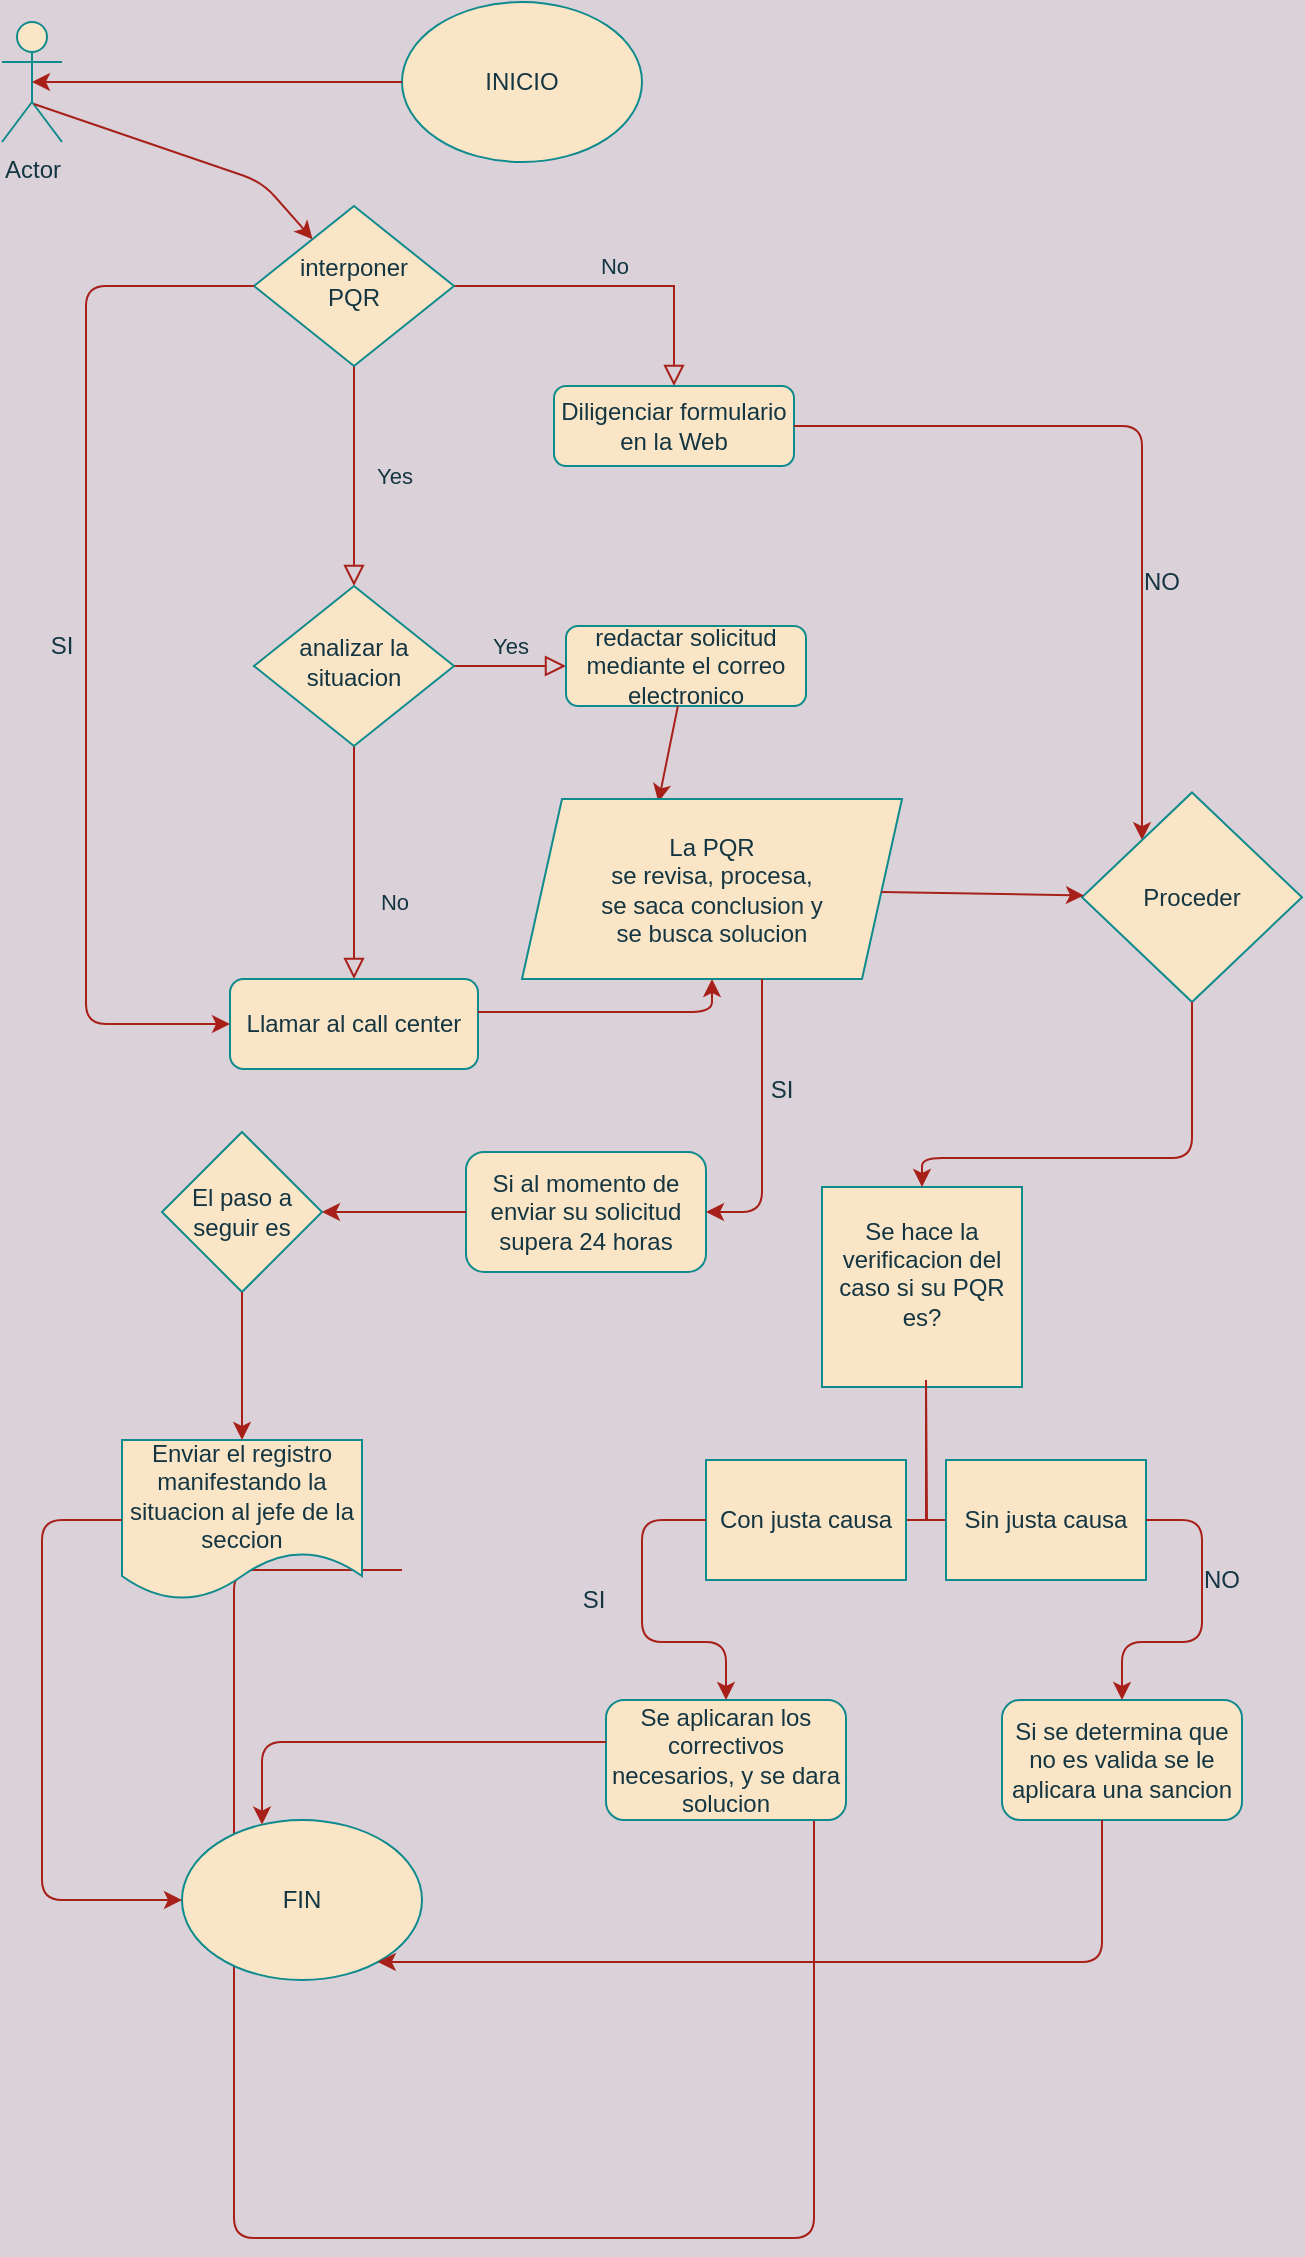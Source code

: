 <mxfile version="14.4.7" type="github">
  <diagram id="C5RBs43oDa-KdzZeNtuy" name="Page-1">
    <mxGraphModel dx="884" dy="511" grid="1" gridSize="10" guides="1" tooltips="1" connect="1" arrows="1" fold="1" page="1" pageScale="1" pageWidth="827" pageHeight="1169" background="#DAD2D8" math="0" shadow="0">
      <root>
        <mxCell id="WIyWlLk6GJQsqaUBKTNV-0" />
        <mxCell id="WIyWlLk6GJQsqaUBKTNV-1" parent="WIyWlLk6GJQsqaUBKTNV-0" />
        <mxCell id="WIyWlLk6GJQsqaUBKTNV-4" value="Yes" style="rounded=0;html=1;jettySize=auto;orthogonalLoop=1;fontSize=11;endArrow=block;endFill=0;endSize=8;strokeWidth=1;shadow=0;labelBackgroundColor=none;edgeStyle=orthogonalEdgeStyle;strokeColor=#A8201A;fontColor=#143642;" parent="WIyWlLk6GJQsqaUBKTNV-1" source="WIyWlLk6GJQsqaUBKTNV-6" target="WIyWlLk6GJQsqaUBKTNV-10" edge="1">
          <mxGeometry y="20" relative="1" as="geometry">
            <mxPoint as="offset" />
          </mxGeometry>
        </mxCell>
        <mxCell id="WIyWlLk6GJQsqaUBKTNV-5" value="No" style="edgeStyle=orthogonalEdgeStyle;rounded=0;html=1;jettySize=auto;orthogonalLoop=1;fontSize=11;endArrow=block;endFill=0;endSize=8;strokeWidth=1;shadow=0;labelBackgroundColor=none;strokeColor=#A8201A;fontColor=#143642;" parent="WIyWlLk6GJQsqaUBKTNV-1" source="WIyWlLk6GJQsqaUBKTNV-6" target="WIyWlLk6GJQsqaUBKTNV-7" edge="1">
          <mxGeometry y="10" relative="1" as="geometry">
            <mxPoint as="offset" />
          </mxGeometry>
        </mxCell>
        <mxCell id="WIyWlLk6GJQsqaUBKTNV-6" value="&lt;div&gt;interponer &lt;br&gt;&lt;/div&gt;&lt;div&gt;PQR&lt;/div&gt;" style="rhombus;whiteSpace=wrap;html=1;shadow=0;fontFamily=Helvetica;fontSize=12;align=center;strokeWidth=1;spacing=6;spacingTop=-4;fillColor=#FAE5C7;strokeColor=#0F8B8D;fontColor=#143642;" parent="WIyWlLk6GJQsqaUBKTNV-1" vertex="1">
          <mxGeometry x="166" y="112" width="100" height="80" as="geometry" />
        </mxCell>
        <mxCell id="WIyWlLk6GJQsqaUBKTNV-7" value="Diligenciar formulario en la Web" style="rounded=1;whiteSpace=wrap;html=1;fontSize=12;glass=0;strokeWidth=1;shadow=0;fillColor=#FAE5C7;strokeColor=#0F8B8D;fontColor=#143642;" parent="WIyWlLk6GJQsqaUBKTNV-1" vertex="1">
          <mxGeometry x="316" y="202" width="120" height="40" as="geometry" />
        </mxCell>
        <mxCell id="WIyWlLk6GJQsqaUBKTNV-8" value="No" style="rounded=0;html=1;jettySize=auto;orthogonalLoop=1;fontSize=11;endArrow=block;endFill=0;endSize=8;strokeWidth=1;shadow=0;labelBackgroundColor=none;edgeStyle=orthogonalEdgeStyle;entryX=0.5;entryY=0;entryDx=0;entryDy=0;strokeColor=#A8201A;fontColor=#143642;" parent="WIyWlLk6GJQsqaUBKTNV-1" source="WIyWlLk6GJQsqaUBKTNV-10" target="zaE4icUHc8UM19ilwFsd-3" edge="1">
          <mxGeometry x="0.333" y="20" relative="1" as="geometry">
            <mxPoint as="offset" />
            <mxPoint x="216" y="442" as="targetPoint" />
          </mxGeometry>
        </mxCell>
        <mxCell id="WIyWlLk6GJQsqaUBKTNV-9" value="Yes" style="edgeStyle=orthogonalEdgeStyle;rounded=0;html=1;jettySize=auto;orthogonalLoop=1;fontSize=11;endArrow=block;endFill=0;endSize=8;strokeWidth=1;shadow=0;labelBackgroundColor=none;strokeColor=#A8201A;fontColor=#143642;" parent="WIyWlLk6GJQsqaUBKTNV-1" source="WIyWlLk6GJQsqaUBKTNV-10" target="WIyWlLk6GJQsqaUBKTNV-12" edge="1">
          <mxGeometry y="10" relative="1" as="geometry">
            <mxPoint as="offset" />
          </mxGeometry>
        </mxCell>
        <mxCell id="WIyWlLk6GJQsqaUBKTNV-10" value="analizar la situacion" style="rhombus;whiteSpace=wrap;html=1;shadow=0;fontFamily=Helvetica;fontSize=12;align=center;strokeWidth=1;spacing=6;spacingTop=-4;fillColor=#FAE5C7;strokeColor=#0F8B8D;fontColor=#143642;" parent="WIyWlLk6GJQsqaUBKTNV-1" vertex="1">
          <mxGeometry x="166" y="302" width="100" height="80" as="geometry" />
        </mxCell>
        <mxCell id="WIyWlLk6GJQsqaUBKTNV-12" value="redactar solicitud mediante el correo electronico" style="rounded=1;whiteSpace=wrap;html=1;fontSize=12;glass=0;strokeWidth=1;shadow=0;fillColor=#FAE5C7;strokeColor=#0F8B8D;fontColor=#143642;" parent="WIyWlLk6GJQsqaUBKTNV-1" vertex="1">
          <mxGeometry x="322" y="322" width="120" height="40" as="geometry" />
        </mxCell>
        <mxCell id="zaE4icUHc8UM19ilwFsd-2" value="INICIO" style="ellipse;whiteSpace=wrap;html=1;fillColor=#FAE5C7;strokeColor=#0F8B8D;fontColor=#143642;" vertex="1" parent="WIyWlLk6GJQsqaUBKTNV-1">
          <mxGeometry x="240" y="10" width="120" height="80" as="geometry" />
        </mxCell>
        <mxCell id="zaE4icUHc8UM19ilwFsd-3" value="Llamar al call center" style="rounded=1;whiteSpace=wrap;html=1;fontSize=12;glass=0;strokeWidth=1;shadow=0;fillColor=#FAE5C7;strokeColor=#0F8B8D;fontColor=#143642;" vertex="1" parent="WIyWlLk6GJQsqaUBKTNV-1">
          <mxGeometry x="154" y="498.5" width="124" height="45" as="geometry" />
        </mxCell>
        <mxCell id="zaE4icUHc8UM19ilwFsd-10" value="" style="edgeStyle=segmentEdgeStyle;endArrow=classic;html=1;entryX=0;entryY=0.5;entryDx=0;entryDy=0;labelBackgroundColor=#DAD2D8;strokeColor=#A8201A;fontColor=#143642;" edge="1" parent="WIyWlLk6GJQsqaUBKTNV-1" source="WIyWlLk6GJQsqaUBKTNV-6" target="zaE4icUHc8UM19ilwFsd-3">
          <mxGeometry width="50" height="50" relative="1" as="geometry">
            <mxPoint x="322" y="303" as="sourcePoint" />
            <mxPoint x="372" y="253" as="targetPoint" />
            <Array as="points">
              <mxPoint x="82" y="152" />
              <mxPoint x="82" y="521" />
            </Array>
          </mxGeometry>
        </mxCell>
        <mxCell id="zaE4icUHc8UM19ilwFsd-11" value="Actor" style="shape=umlActor;verticalLabelPosition=bottom;verticalAlign=top;html=1;outlineConnect=0;fillColor=#FAE5C7;strokeColor=#0F8B8D;fontColor=#143642;" vertex="1" parent="WIyWlLk6GJQsqaUBKTNV-1">
          <mxGeometry x="40" y="20" width="30" height="60" as="geometry" />
        </mxCell>
        <mxCell id="zaE4icUHc8UM19ilwFsd-22" value="" style="edgeStyle=segmentEdgeStyle;endArrow=classic;html=1;labelBackgroundColor=#DAD2D8;strokeColor=#A8201A;fontColor=#143642;" edge="1" target="zaE4icUHc8UM19ilwFsd-21" parent="WIyWlLk6GJQsqaUBKTNV-1">
          <mxGeometry width="50" height="50" relative="1" as="geometry">
            <mxPoint x="240" y="794" as="sourcePoint" />
            <mxPoint x="446" y="895" as="targetPoint" />
            <Array as="points">
              <mxPoint x="156" y="794" />
              <mxPoint x="156" y="1128" />
            </Array>
          </mxGeometry>
        </mxCell>
        <mxCell id="zaE4icUHc8UM19ilwFsd-25" value="" style="endArrow=classic;html=1;exitX=0.533;exitY=0.683;exitDx=0;exitDy=0;exitPerimeter=0;labelBackgroundColor=#DAD2D8;strokeColor=#A8201A;fontColor=#143642;" edge="1" parent="WIyWlLk6GJQsqaUBKTNV-1" source="zaE4icUHc8UM19ilwFsd-11" target="WIyWlLk6GJQsqaUBKTNV-6">
          <mxGeometry width="50" height="50" relative="1" as="geometry">
            <mxPoint x="60" y="345" as="sourcePoint" />
            <mxPoint x="216" y="110" as="targetPoint" />
            <Array as="points">
              <mxPoint x="170" y="100" />
            </Array>
          </mxGeometry>
        </mxCell>
        <mxCell id="zaE4icUHc8UM19ilwFsd-29" value="" style="edgeStyle=segmentEdgeStyle;endArrow=classic;html=1;labelBackgroundColor=#DAD2D8;strokeColor=#A8201A;fontColor=#143642;" edge="1" parent="WIyWlLk6GJQsqaUBKTNV-1" target="zaE4icUHc8UM19ilwFsd-32">
          <mxGeometry width="50" height="50" relative="1" as="geometry">
            <mxPoint x="278" y="515" as="sourcePoint" />
            <mxPoint x="440" y="515" as="targetPoint" />
          </mxGeometry>
        </mxCell>
        <mxCell id="zaE4icUHc8UM19ilwFsd-30" value="" style="edgeStyle=segmentEdgeStyle;endArrow=classic;html=1;exitX=1;exitY=0.5;exitDx=0;exitDy=0;labelBackgroundColor=#DAD2D8;strokeColor=#A8201A;fontColor=#143642;" edge="1" parent="WIyWlLk6GJQsqaUBKTNV-1" source="WIyWlLk6GJQsqaUBKTNV-7" target="zaE4icUHc8UM19ilwFsd-33">
          <mxGeometry width="50" height="50" relative="1" as="geometry">
            <mxPoint x="470" y="280" as="sourcePoint" />
            <mxPoint x="489.04" y="445" as="targetPoint" />
            <Array as="points">
              <mxPoint x="610" y="222" />
            </Array>
          </mxGeometry>
        </mxCell>
        <mxCell id="zaE4icUHc8UM19ilwFsd-31" value="" style="endArrow=classic;html=1;entryX=0.359;entryY=0.017;entryDx=0;entryDy=0;entryPerimeter=0;labelBackgroundColor=#DAD2D8;strokeColor=#A8201A;fontColor=#143642;" edge="1" parent="WIyWlLk6GJQsqaUBKTNV-1" source="WIyWlLk6GJQsqaUBKTNV-12" target="zaE4icUHc8UM19ilwFsd-32">
          <mxGeometry width="50" height="50" relative="1" as="geometry">
            <mxPoint x="390" y="370" as="sourcePoint" />
            <mxPoint x="382" y="415" as="targetPoint" />
          </mxGeometry>
        </mxCell>
        <mxCell id="zaE4icUHc8UM19ilwFsd-32" value="&lt;div&gt;La PQR &lt;br&gt;&lt;/div&gt;&lt;div&gt;se revisa, procesa, &lt;br&gt;&lt;/div&gt;&lt;div&gt;se saca conclusion y &lt;br&gt;&lt;/div&gt;&lt;div&gt;se busca solucion&lt;/div&gt;" style="shape=parallelogram;perimeter=parallelogramPerimeter;whiteSpace=wrap;html=1;fixedSize=1;fillColor=#FAE5C7;strokeColor=#0F8B8D;fontColor=#143642;" vertex="1" parent="WIyWlLk6GJQsqaUBKTNV-1">
          <mxGeometry x="300" y="408.5" width="190" height="90" as="geometry" />
        </mxCell>
        <mxCell id="zaE4icUHc8UM19ilwFsd-33" value="Proceder" style="rhombus;whiteSpace=wrap;html=1;fillColor=#FAE5C7;strokeColor=#0F8B8D;fontColor=#143642;" vertex="1" parent="WIyWlLk6GJQsqaUBKTNV-1">
          <mxGeometry x="580" y="405.25" width="110" height="104.75" as="geometry" />
        </mxCell>
        <mxCell id="zaE4icUHc8UM19ilwFsd-26" value="&lt;div&gt;Se hace la verificacion del caso si su PQR es? &lt;br&gt;&lt;/div&gt;&lt;div&gt;&lt;br&gt;&lt;/div&gt;" style="whiteSpace=wrap;html=1;aspect=fixed;fillColor=#FAE5C7;strokeColor=#0F8B8D;fontColor=#143642;" vertex="1" parent="WIyWlLk6GJQsqaUBKTNV-1">
          <mxGeometry x="450" y="602.5" width="100" height="100" as="geometry" />
        </mxCell>
        <mxCell id="zaE4icUHc8UM19ilwFsd-37" value="" style="edgeStyle=orthogonalEdgeStyle;startArrow=none;endArrow=none;rounded=0;targetPortConstraint=eastwest;sourcePortConstraint=northsouth;labelBackgroundColor=#DAD2D8;strokeColor=#A8201A;fontColor=#143642;" edge="1" target="zaE4icUHc8UM19ilwFsd-39" parent="WIyWlLk6GJQsqaUBKTNV-1">
          <mxGeometry relative="1" as="geometry">
            <mxPoint x="502" y="699" as="sourcePoint" />
          </mxGeometry>
        </mxCell>
        <mxCell id="zaE4icUHc8UM19ilwFsd-38" value="" style="edgeStyle=orthogonalEdgeStyle;startArrow=none;endArrow=none;rounded=0;targetPortConstraint=eastwest;sourcePortConstraint=northsouth;labelBackgroundColor=#DAD2D8;strokeColor=#A8201A;fontColor=#143642;" edge="1" target="zaE4icUHc8UM19ilwFsd-40" parent="WIyWlLk6GJQsqaUBKTNV-1" source="zaE4icUHc8UM19ilwFsd-26">
          <mxGeometry relative="1" as="geometry">
            <mxPoint x="502" y="699" as="sourcePoint" />
            <Array as="points">
              <mxPoint x="502" y="769" />
            </Array>
          </mxGeometry>
        </mxCell>
        <mxCell id="zaE4icUHc8UM19ilwFsd-39" value="Con justa causa" style="whiteSpace=wrap;html=1;align=center;verticalAlign=middle;treeFolding=1;treeMoving=1;fillColor=#FAE5C7;strokeColor=#0F8B8D;fontColor=#143642;" vertex="1" parent="WIyWlLk6GJQsqaUBKTNV-1">
          <mxGeometry x="392" y="739" width="100" height="60" as="geometry" />
        </mxCell>
        <mxCell id="zaE4icUHc8UM19ilwFsd-40" value="Sin justa causa" style="whiteSpace=wrap;html=1;align=center;verticalAlign=middle;treeFolding=1;treeMoving=1;fillColor=#FAE5C7;strokeColor=#0F8B8D;fontColor=#143642;" vertex="1" parent="WIyWlLk6GJQsqaUBKTNV-1">
          <mxGeometry x="512" y="739" width="100" height="60" as="geometry" />
        </mxCell>
        <mxCell id="zaE4icUHc8UM19ilwFsd-42" value="" style="edgeStyle=segmentEdgeStyle;endArrow=classic;html=1;exitX=0.5;exitY=1;exitDx=0;exitDy=0;labelBackgroundColor=#DAD2D8;strokeColor=#A8201A;fontColor=#143642;" edge="1" parent="WIyWlLk6GJQsqaUBKTNV-1" source="zaE4icUHc8UM19ilwFsd-33" target="zaE4icUHc8UM19ilwFsd-26">
          <mxGeometry width="50" height="50" relative="1" as="geometry">
            <mxPoint x="270" y="630" as="sourcePoint" />
            <mxPoint x="320" y="580" as="targetPoint" />
            <Array as="points">
              <mxPoint x="635" y="588" />
            </Array>
          </mxGeometry>
        </mxCell>
        <mxCell id="zaE4icUHc8UM19ilwFsd-43" value="Se aplicaran los correctivos necesarios, y se dara solucion" style="rounded=1;whiteSpace=wrap;html=1;fillColor=#FAE5C7;strokeColor=#0F8B8D;fontColor=#143642;" vertex="1" parent="WIyWlLk6GJQsqaUBKTNV-1">
          <mxGeometry x="342" y="859" width="120" height="60" as="geometry" />
        </mxCell>
        <mxCell id="zaE4icUHc8UM19ilwFsd-44" value="Si se determina que no es valida se le aplicara una sancion " style="rounded=1;whiteSpace=wrap;html=1;fillColor=#FAE5C7;strokeColor=#0F8B8D;fontColor=#143642;" vertex="1" parent="WIyWlLk6GJQsqaUBKTNV-1">
          <mxGeometry x="540" y="859" width="120" height="60" as="geometry" />
        </mxCell>
        <mxCell id="zaE4icUHc8UM19ilwFsd-45" value="" style="edgeStyle=segmentEdgeStyle;endArrow=classic;html=1;exitX=1;exitY=0.5;exitDx=0;exitDy=0;labelBackgroundColor=#DAD2D8;strokeColor=#A8201A;fontColor=#143642;" edge="1" parent="WIyWlLk6GJQsqaUBKTNV-1" source="zaE4icUHc8UM19ilwFsd-40" target="zaE4icUHc8UM19ilwFsd-44">
          <mxGeometry width="50" height="50" relative="1" as="geometry">
            <mxPoint x="630" y="710" as="sourcePoint" />
            <mxPoint x="710" y="720" as="targetPoint" />
            <Array as="points">
              <mxPoint x="640" y="769" />
              <mxPoint x="640" y="830" />
              <mxPoint x="600" y="830" />
            </Array>
          </mxGeometry>
        </mxCell>
        <mxCell id="zaE4icUHc8UM19ilwFsd-46" value="" style="edgeStyle=segmentEdgeStyle;endArrow=classic;html=1;labelBackgroundColor=#DAD2D8;strokeColor=#A8201A;fontColor=#143642;" edge="1" parent="WIyWlLk6GJQsqaUBKTNV-1" source="zaE4icUHc8UM19ilwFsd-39" target="zaE4icUHc8UM19ilwFsd-43">
          <mxGeometry width="50" height="50" relative="1" as="geometry">
            <mxPoint x="270" y="740" as="sourcePoint" />
            <mxPoint x="320" y="690" as="targetPoint" />
            <Array as="points">
              <mxPoint x="360" y="769" />
              <mxPoint x="360" y="830" />
              <mxPoint x="402" y="830" />
            </Array>
          </mxGeometry>
        </mxCell>
        <mxCell id="zaE4icUHc8UM19ilwFsd-49" value="Si al momento de enviar su solicitud supera 24 horas" style="rounded=1;whiteSpace=wrap;html=1;fillColor=#FAE5C7;strokeColor=#0F8B8D;fontColor=#143642;" vertex="1" parent="WIyWlLk6GJQsqaUBKTNV-1">
          <mxGeometry x="272" y="585" width="120" height="60" as="geometry" />
        </mxCell>
        <mxCell id="zaE4icUHc8UM19ilwFsd-50" value="" style="edgeStyle=segmentEdgeStyle;endArrow=classic;html=1;labelBackgroundColor=#DAD2D8;strokeColor=#A8201A;fontColor=#143642;" edge="1" target="zaE4icUHc8UM19ilwFsd-49" parent="WIyWlLk6GJQsqaUBKTNV-1" source="zaE4icUHc8UM19ilwFsd-32">
          <mxGeometry width="50" height="50" relative="1" as="geometry">
            <mxPoint x="110" y="680" as="sourcePoint" />
            <mxPoint x="400" y="620" as="targetPoint" />
            <Array as="points">
              <mxPoint x="420" y="615" />
            </Array>
          </mxGeometry>
        </mxCell>
        <mxCell id="zaE4icUHc8UM19ilwFsd-51" value="" style="endArrow=classic;html=1;labelBackgroundColor=#DAD2D8;strokeColor=#A8201A;fontColor=#143642;" edge="1" parent="WIyWlLk6GJQsqaUBKTNV-1" source="zaE4icUHc8UM19ilwFsd-32" target="zaE4icUHc8UM19ilwFsd-33">
          <mxGeometry width="50" height="50" relative="1" as="geometry">
            <mxPoint x="512" y="478.5" as="sourcePoint" />
            <mxPoint x="562" y="428.5" as="targetPoint" />
          </mxGeometry>
        </mxCell>
        <mxCell id="zaE4icUHc8UM19ilwFsd-53" value="El paso a seguir es" style="rhombus;whiteSpace=wrap;html=1;fillColor=#FAE5C7;strokeColor=#0F8B8D;fontColor=#143642;" vertex="1" parent="WIyWlLk6GJQsqaUBKTNV-1">
          <mxGeometry x="120" y="575" width="80" height="80" as="geometry" />
        </mxCell>
        <mxCell id="zaE4icUHc8UM19ilwFsd-54" value="Enviar el registro manifestando la situacion al jefe de la seccion" style="shape=document;whiteSpace=wrap;html=1;boundedLbl=1;fillColor=#FAE5C7;strokeColor=#0F8B8D;fontColor=#143642;" vertex="1" parent="WIyWlLk6GJQsqaUBKTNV-1">
          <mxGeometry x="100" y="729" width="120" height="80" as="geometry" />
        </mxCell>
        <mxCell id="zaE4icUHc8UM19ilwFsd-55" value="" style="edgeStyle=elbowEdgeStyle;elbow=vertical;endArrow=classic;html=1;entryX=0.5;entryY=0;entryDx=0;entryDy=0;exitX=0.5;exitY=1;exitDx=0;exitDy=0;labelBackgroundColor=#DAD2D8;strokeColor=#A8201A;fontColor=#143642;" edge="1" parent="WIyWlLk6GJQsqaUBKTNV-1" source="zaE4icUHc8UM19ilwFsd-53" target="zaE4icUHc8UM19ilwFsd-54">
          <mxGeometry width="50" height="50" relative="1" as="geometry">
            <mxPoint x="110" y="720" as="sourcePoint" />
            <mxPoint x="160" y="680" as="targetPoint" />
            <Array as="points">
              <mxPoint x="180" y="690" />
            </Array>
          </mxGeometry>
        </mxCell>
        <mxCell id="zaE4icUHc8UM19ilwFsd-56" value="" style="endArrow=classic;html=1;labelBackgroundColor=#DAD2D8;strokeColor=#A8201A;fontColor=#143642;" edge="1" parent="WIyWlLk6GJQsqaUBKTNV-1" source="zaE4icUHc8UM19ilwFsd-49" target="zaE4icUHc8UM19ilwFsd-53">
          <mxGeometry width="50" height="50" relative="1" as="geometry">
            <mxPoint x="210" y="652.5" as="sourcePoint" />
            <mxPoint x="210" y="603" as="targetPoint" />
          </mxGeometry>
        </mxCell>
        <mxCell id="zaE4icUHc8UM19ilwFsd-57" value="FIN" style="ellipse;whiteSpace=wrap;html=1;fillColor=#FAE5C7;strokeColor=#0F8B8D;fontColor=#143642;" vertex="1" parent="WIyWlLk6GJQsqaUBKTNV-1">
          <mxGeometry x="130" y="919" width="120" height="80" as="geometry" />
        </mxCell>
        <mxCell id="zaE4icUHc8UM19ilwFsd-58" value="" style="edgeStyle=elbowEdgeStyle;elbow=vertical;endArrow=classic;html=1;labelBackgroundColor=#DAD2D8;strokeColor=#A8201A;fontColor=#143642;" edge="1" parent="WIyWlLk6GJQsqaUBKTNV-1" source="zaE4icUHc8UM19ilwFsd-54" target="zaE4icUHc8UM19ilwFsd-57">
          <mxGeometry width="50" height="50" relative="1" as="geometry">
            <mxPoint x="230" y="870" as="sourcePoint" />
            <mxPoint x="280" y="820" as="targetPoint" />
            <Array as="points">
              <mxPoint x="60" y="860" />
            </Array>
          </mxGeometry>
        </mxCell>
        <mxCell id="zaE4icUHc8UM19ilwFsd-59" value="" style="edgeStyle=elbowEdgeStyle;elbow=vertical;endArrow=classic;html=1;labelBackgroundColor=#DAD2D8;strokeColor=#A8201A;fontColor=#143642;" edge="1" parent="WIyWlLk6GJQsqaUBKTNV-1" source="zaE4icUHc8UM19ilwFsd-44" target="zaE4icUHc8UM19ilwFsd-57">
          <mxGeometry width="50" height="50" relative="1" as="geometry">
            <mxPoint x="620" y="1010" as="sourcePoint" />
            <mxPoint x="280" y="820" as="targetPoint" />
            <Array as="points">
              <mxPoint x="590" y="990" />
            </Array>
          </mxGeometry>
        </mxCell>
        <mxCell id="zaE4icUHc8UM19ilwFsd-60" value="" style="edgeStyle=elbowEdgeStyle;elbow=vertical;endArrow=classic;html=1;labelBackgroundColor=#DAD2D8;strokeColor=#A8201A;fontColor=#143642;" edge="1" parent="WIyWlLk6GJQsqaUBKTNV-1" source="zaE4icUHc8UM19ilwFsd-43" target="zaE4icUHc8UM19ilwFsd-57">
          <mxGeometry width="50" height="50" relative="1" as="geometry">
            <mxPoint x="230" y="870" as="sourcePoint" />
            <mxPoint x="280" y="820" as="targetPoint" />
            <Array as="points">
              <mxPoint x="170" y="880" />
            </Array>
          </mxGeometry>
        </mxCell>
        <mxCell id="zaE4icUHc8UM19ilwFsd-61" value="" style="edgeStyle=elbowEdgeStyle;elbow=vertical;endArrow=classic;html=1;entryX=0.5;entryY=0.5;entryDx=0;entryDy=0;entryPerimeter=0;labelBackgroundColor=#DAD2D8;strokeColor=#A8201A;fontColor=#143642;" edge="1" parent="WIyWlLk6GJQsqaUBKTNV-1" source="zaE4icUHc8UM19ilwFsd-2" target="zaE4icUHc8UM19ilwFsd-11">
          <mxGeometry width="50" height="50" relative="1" as="geometry">
            <mxPoint x="190" y="90" as="sourcePoint" />
            <mxPoint x="240" y="40" as="targetPoint" />
          </mxGeometry>
        </mxCell>
        <mxCell id="zaE4icUHc8UM19ilwFsd-62" value="SI" style="text;html=1;strokeColor=none;fillColor=none;align=center;verticalAlign=middle;whiteSpace=wrap;rounded=0;sketch=0;fontColor=#143642;" vertex="1" parent="WIyWlLk6GJQsqaUBKTNV-1">
          <mxGeometry x="410" y="543.5" width="40" height="20" as="geometry" />
        </mxCell>
        <mxCell id="zaE4icUHc8UM19ilwFsd-63" value="SI" style="text;html=1;strokeColor=none;fillColor=none;align=center;verticalAlign=middle;whiteSpace=wrap;rounded=0;sketch=0;fontColor=#143642;" vertex="1" parent="WIyWlLk6GJQsqaUBKTNV-1">
          <mxGeometry x="50" y="322" width="40" height="20" as="geometry" />
        </mxCell>
        <mxCell id="zaE4icUHc8UM19ilwFsd-64" value="SI" style="text;html=1;strokeColor=none;fillColor=none;align=center;verticalAlign=middle;whiteSpace=wrap;rounded=0;sketch=0;fontColor=#143642;" vertex="1" parent="WIyWlLk6GJQsqaUBKTNV-1">
          <mxGeometry x="316" y="799" width="40" height="20" as="geometry" />
        </mxCell>
        <mxCell id="zaE4icUHc8UM19ilwFsd-67" value="NO" style="text;html=1;strokeColor=none;fillColor=none;align=center;verticalAlign=middle;whiteSpace=wrap;rounded=0;sketch=0;fontColor=#143642;" vertex="1" parent="WIyWlLk6GJQsqaUBKTNV-1">
          <mxGeometry x="630" y="789" width="40" height="20" as="geometry" />
        </mxCell>
        <mxCell id="zaE4icUHc8UM19ilwFsd-68" value="NO" style="text;html=1;strokeColor=none;fillColor=none;align=center;verticalAlign=middle;whiteSpace=wrap;rounded=0;sketch=0;fontColor=#143642;" vertex="1" parent="WIyWlLk6GJQsqaUBKTNV-1">
          <mxGeometry x="600" y="290" width="40" height="20" as="geometry" />
        </mxCell>
      </root>
    </mxGraphModel>
  </diagram>
</mxfile>
